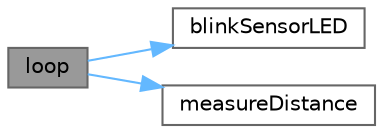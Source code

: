 digraph "loop"
{
 // INTERACTIVE_SVG=YES
 // LATEX_PDF_SIZE
  bgcolor="transparent";
  edge [fontname=Helvetica,fontsize=10,labelfontname=Helvetica,labelfontsize=10];
  node [fontname=Helvetica,fontsize=10,shape=box,height=0.2,width=0.4];
  rankdir="LR";
  Node1 [id="Node000001",label="loop",height=0.2,width=0.4,color="gray40", fillcolor="grey60", style="filled", fontcolor="black",tooltip=" "];
  Node1 -> Node2 [id="edge1_Node000001_Node000002",color="steelblue1",style="solid",tooltip=" "];
  Node2 [id="Node000002",label="blinkSensorLED",height=0.2,width=0.4,color="grey40", fillcolor="white", style="filled",URL="$da/d98/sketch_8ino.html#a5262d7d7753775b5aa513eceb14a959e",tooltip="Funkcija za treptanje LED diode kada je udaljenost manja od 100 cm."];
  Node1 -> Node3 [id="edge2_Node000001_Node000003",color="steelblue1",style="solid",tooltip=" "];
  Node3 [id="Node000003",label="measureDistance",height=0.2,width=0.4,color="grey40", fillcolor="white", style="filled",URL="$da/d98/sketch_8ino.html#a24db61917b9da8bb4b87af136cbd345f",tooltip="Funkcija za mjerenje udaljenosti pomoću HC-SR04 senzora."];
}

